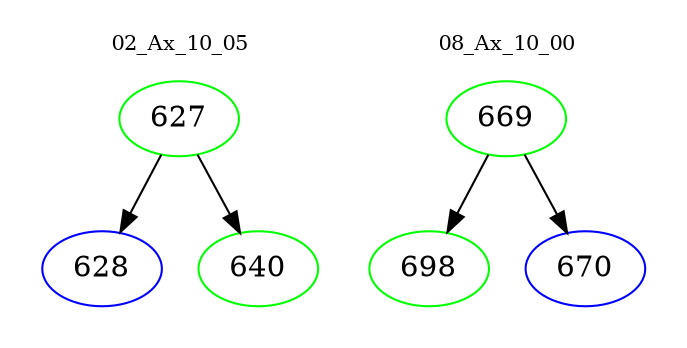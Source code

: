 digraph{
subgraph cluster_0 {
color = white
label = "02_Ax_10_05";
fontsize=10;
T0_627 [label="627", color="green"]
T0_627 -> T0_628 [color="black"]
T0_628 [label="628", color="blue"]
T0_627 -> T0_640 [color="black"]
T0_640 [label="640", color="green"]
}
subgraph cluster_1 {
color = white
label = "08_Ax_10_00";
fontsize=10;
T1_669 [label="669", color="green"]
T1_669 -> T1_698 [color="black"]
T1_698 [label="698", color="green"]
T1_669 -> T1_670 [color="black"]
T1_670 [label="670", color="blue"]
}
}
